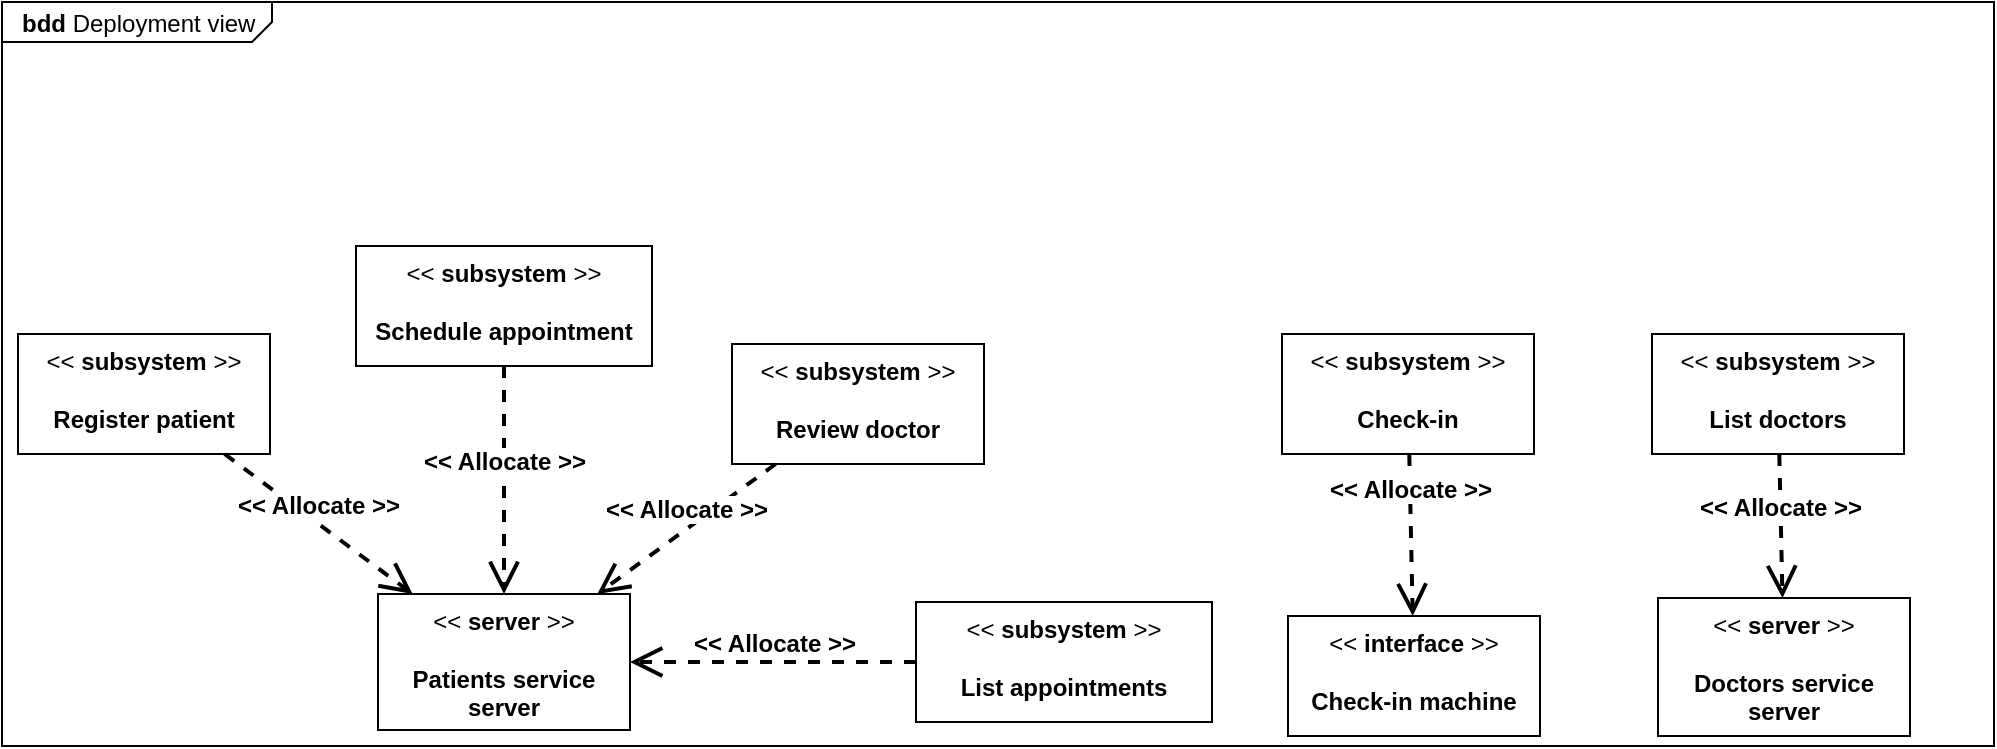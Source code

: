 <mxfile version="24.4.8" type="github">
  <diagram name="Page-1" id="tHs2OID-AjQ1D9ACt-ad">
    <mxGraphModel dx="1861" dy="1047" grid="0" gridSize="10" guides="1" tooltips="1" connect="1" arrows="1" fold="1" page="0" pageScale="1" pageWidth="827" pageHeight="1169" math="0" shadow="0">
      <root>
        <mxCell id="0" />
        <mxCell id="1" parent="0" />
        <mxCell id="R_hKbZLRWmPk_zWUSFDA-28" value="&lt;p style=&quot;margin:0px;margin-top:4px;margin-left:10px;text-align:left;&quot;&gt;&lt;b&gt;bdd&lt;/b&gt;&amp;nbsp;Deployment view&lt;/p&gt;" style="html=1;shape=mxgraph.sysml.package;labelX=135.67;align=left;spacingLeft=10;html=1;overflow=fill;whiteSpace=wrap;recursiveResize=0;" parent="1" vertex="1">
          <mxGeometry x="-297" y="-181" width="996" height="372" as="geometry" />
        </mxCell>
        <mxCell id="R_hKbZLRWmPk_zWUSFDA-2" value="&amp;lt;&amp;lt; &lt;b&gt;server&amp;nbsp;&lt;/b&gt;&amp;gt;&amp;gt;&lt;div&gt;&lt;br&gt;&lt;/div&gt;&lt;div&gt;&lt;b&gt;Patients service server&lt;/b&gt;&lt;/div&gt;" style="shape=rect;html=1;whiteSpace=wrap;align=center;verticalAlign=top;fillColor=#FFFFFF;" parent="1" vertex="1">
          <mxGeometry x="-109" y="115" width="126" height="68" as="geometry" />
        </mxCell>
        <mxCell id="R_hKbZLRWmPk_zWUSFDA-3" value="&amp;lt;&amp;lt; &lt;b&gt;subsystem&amp;nbsp;&lt;/b&gt;&amp;gt;&amp;gt;&lt;div&gt;&lt;br&gt;&lt;/div&gt;&lt;div&gt;&lt;b&gt;Schedule appointment&lt;/b&gt;&lt;/div&gt;" style="shape=rect;html=1;whiteSpace=wrap;align=center;verticalAlign=top;fillColor=#FFFFFF;" parent="1" vertex="1">
          <mxGeometry x="-120" y="-59" width="148" height="60" as="geometry" />
        </mxCell>
        <mxCell id="R_hKbZLRWmPk_zWUSFDA-4" value="&amp;lt;&amp;lt; &lt;b&gt;subsystem&amp;nbsp;&lt;/b&gt;&amp;gt;&amp;gt;&lt;div&gt;&lt;br&gt;&lt;/div&gt;&lt;div&gt;&lt;b&gt;Check-in&lt;/b&gt;&lt;/div&gt;" style="shape=rect;html=1;whiteSpace=wrap;align=center;verticalAlign=top;fillColor=#FFFFFF;" parent="1" vertex="1">
          <mxGeometry x="343" y="-15" width="126" height="60" as="geometry" />
        </mxCell>
        <mxCell id="R_hKbZLRWmPk_zWUSFDA-5" value="&amp;lt;&amp;lt; &lt;b&gt;subsystem&amp;nbsp;&lt;/b&gt;&amp;gt;&amp;gt;&lt;div&gt;&lt;br&gt;&lt;/div&gt;&lt;div&gt;&lt;b&gt;List doctors&lt;/b&gt;&lt;/div&gt;" style="shape=rect;html=1;whiteSpace=wrap;align=center;verticalAlign=top;fillColor=#FFFFFF;" parent="1" vertex="1">
          <mxGeometry x="528" y="-15" width="126" height="60" as="geometry" />
        </mxCell>
        <mxCell id="R_hKbZLRWmPk_zWUSFDA-6" value="&amp;lt;&amp;lt; &lt;b&gt;subsystem&amp;nbsp;&lt;/b&gt;&amp;gt;&amp;gt;&lt;div&gt;&lt;br&gt;&lt;/div&gt;&lt;div&gt;&lt;b&gt;List appointments&lt;/b&gt;&lt;/div&gt;" style="shape=rect;html=1;whiteSpace=wrap;align=center;verticalAlign=top;fillColor=#FFFFFF;" parent="1" vertex="1">
          <mxGeometry x="160" y="119" width="148" height="60" as="geometry" />
        </mxCell>
        <mxCell id="R_hKbZLRWmPk_zWUSFDA-7" value="&amp;lt;&amp;lt; &lt;b&gt;subsystem&amp;nbsp;&lt;/b&gt;&amp;gt;&amp;gt;&lt;div&gt;&lt;br&gt;&lt;/div&gt;&lt;div&gt;&lt;b&gt;Review doctor&lt;/b&gt;&lt;/div&gt;" style="shape=rect;html=1;whiteSpace=wrap;align=center;verticalAlign=top;fillColor=#FFFFFF;" parent="1" vertex="1">
          <mxGeometry x="68" y="-10" width="126" height="60" as="geometry" />
        </mxCell>
        <mxCell id="R_hKbZLRWmPk_zWUSFDA-8" value="&amp;lt;&amp;lt; &lt;b&gt;subsystem&amp;nbsp;&lt;/b&gt;&amp;gt;&amp;gt;&lt;div&gt;&lt;br&gt;&lt;/div&gt;&lt;div&gt;&lt;b&gt;Register patient&lt;/b&gt;&lt;/div&gt;" style="shape=rect;html=1;whiteSpace=wrap;align=center;verticalAlign=top;fillColor=#FFFFFF;" parent="1" vertex="1">
          <mxGeometry x="-289" y="-15" width="126" height="60" as="geometry" />
        </mxCell>
        <mxCell id="R_hKbZLRWmPk_zWUSFDA-10" value="&amp;lt;&amp;lt; &lt;b&gt;server&amp;nbsp;&lt;/b&gt;&amp;gt;&amp;gt;&lt;div&gt;&lt;br&gt;&lt;/div&gt;&lt;div&gt;&lt;b&gt;Doctors service server&lt;/b&gt;&lt;/div&gt;" style="shape=rect;html=1;whiteSpace=wrap;align=center;verticalAlign=top;fillColor=#FFFFFF;" parent="1" vertex="1">
          <mxGeometry x="531" y="117" width="126" height="69" as="geometry" />
        </mxCell>
        <mxCell id="R_hKbZLRWmPk_zWUSFDA-19" value="&lt;font style=&quot;font-size: 12px;&quot;&gt;&lt;b&gt;&amp;lt;&amp;lt; Allocate &amp;gt;&amp;gt;&lt;/b&gt;&lt;/font&gt;" style="edgeStyle=none;html=1;endArrow=open;endSize=12;dashed=1;verticalAlign=bottom;rounded=0;strokeWidth=2;" parent="1" source="R_hKbZLRWmPk_zWUSFDA-8" target="R_hKbZLRWmPk_zWUSFDA-2" edge="1">
          <mxGeometry width="160" relative="1" as="geometry">
            <mxPoint x="-494" y="58" as="sourcePoint" />
            <mxPoint x="-334" y="58" as="targetPoint" />
          </mxGeometry>
        </mxCell>
        <mxCell id="R_hKbZLRWmPk_zWUSFDA-20" value="&lt;font style=&quot;font-size: 12px;&quot;&gt;&lt;b&gt;&amp;lt;&amp;lt; Allocate &amp;gt;&amp;gt;&lt;/b&gt;&lt;/font&gt;" style="edgeStyle=none;html=1;endArrow=open;endSize=12;dashed=1;verticalAlign=bottom;rounded=0;strokeWidth=2;" parent="1" source="R_hKbZLRWmPk_zWUSFDA-3" target="R_hKbZLRWmPk_zWUSFDA-2" edge="1">
          <mxGeometry width="160" relative="1" as="geometry">
            <mxPoint x="-66" y="67" as="sourcePoint" />
            <mxPoint x="-66" y="137" as="targetPoint" />
          </mxGeometry>
        </mxCell>
        <mxCell id="R_hKbZLRWmPk_zWUSFDA-22" value="&lt;font style=&quot;font-size: 12px;&quot;&gt;&lt;b&gt;&amp;lt;&amp;lt; Allocate &amp;gt;&amp;gt;&lt;/b&gt;&lt;/font&gt;" style="edgeStyle=none;html=1;endArrow=open;endSize=12;dashed=1;verticalAlign=bottom;rounded=0;strokeWidth=2;" parent="1" source="R_hKbZLRWmPk_zWUSFDA-6" target="R_hKbZLRWmPk_zWUSFDA-2" edge="1">
          <mxGeometry width="160" relative="1" as="geometry">
            <mxPoint x="150.69" y="82" as="sourcePoint" />
            <mxPoint x="62" y="115" as="targetPoint" />
          </mxGeometry>
        </mxCell>
        <mxCell id="R_hKbZLRWmPk_zWUSFDA-24" value="&lt;font style=&quot;font-size: 12px;&quot;&gt;&lt;b&gt;&amp;lt;&amp;lt; Allocate &amp;gt;&amp;gt;&lt;/b&gt;&lt;/font&gt;" style="edgeStyle=none;html=1;endArrow=open;endSize=12;dashed=1;verticalAlign=bottom;rounded=0;strokeWidth=2;" parent="1" source="R_hKbZLRWmPk_zWUSFDA-7" target="R_hKbZLRWmPk_zWUSFDA-2" edge="1">
          <mxGeometry width="160" relative="1" as="geometry">
            <mxPoint x="454" y="129" as="sourcePoint" />
            <mxPoint x="408" y="199" as="targetPoint" />
          </mxGeometry>
        </mxCell>
        <mxCell id="R_hKbZLRWmPk_zWUSFDA-25" value="&lt;font style=&quot;font-size: 12px;&quot;&gt;&lt;b&gt;&amp;lt;&amp;lt; Allocate &amp;gt;&amp;gt;&lt;/b&gt;&lt;/font&gt;" style="edgeStyle=none;html=1;endArrow=open;endSize=12;dashed=1;verticalAlign=bottom;rounded=0;strokeWidth=2;" parent="1" source="R_hKbZLRWmPk_zWUSFDA-5" target="R_hKbZLRWmPk_zWUSFDA-10" edge="1">
          <mxGeometry width="160" relative="1" as="geometry">
            <mxPoint x="575" y="186" as="sourcePoint" />
            <mxPoint x="529" y="256" as="targetPoint" />
          </mxGeometry>
        </mxCell>
        <mxCell id="R_hKbZLRWmPk_zWUSFDA-26" value="&amp;lt;&amp;lt; &lt;b&gt;interface&amp;nbsp;&lt;/b&gt;&amp;gt;&amp;gt;&lt;div&gt;&lt;br&gt;&lt;/div&gt;&lt;div&gt;&lt;b&gt;Check-in machine&lt;/b&gt;&lt;/div&gt;" style="shape=rect;html=1;whiteSpace=wrap;align=center;verticalAlign=top;fillColor=#FFFFFF;" parent="1" vertex="1">
          <mxGeometry x="346" y="126" width="126" height="60" as="geometry" />
        </mxCell>
        <mxCell id="R_hKbZLRWmPk_zWUSFDA-27" value="&lt;font style=&quot;font-size: 12px;&quot;&gt;&lt;b&gt;&amp;lt;&amp;lt; Allocate &amp;gt;&amp;gt;&lt;/b&gt;&lt;/font&gt;" style="edgeStyle=none;html=1;endArrow=open;endSize=12;dashed=1;verticalAlign=bottom;rounded=0;strokeWidth=2;" parent="1" source="R_hKbZLRWmPk_zWUSFDA-4" target="R_hKbZLRWmPk_zWUSFDA-26" edge="1">
          <mxGeometry x="-0.324" width="160" relative="1" as="geometry">
            <mxPoint x="406" y="-197" as="sourcePoint" />
            <mxPoint x="259.15" y="-114" as="targetPoint" />
            <mxPoint as="offset" />
          </mxGeometry>
        </mxCell>
      </root>
    </mxGraphModel>
  </diagram>
</mxfile>
